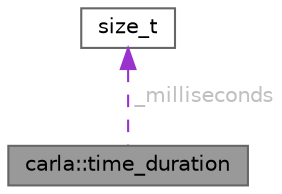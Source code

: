 digraph "carla::time_duration"
{
 // INTERACTIVE_SVG=YES
 // LATEX_PDF_SIZE
  bgcolor="transparent";
  edge [fontname=Helvetica,fontsize=10,labelfontname=Helvetica,labelfontsize=10];
  node [fontname=Helvetica,fontsize=10,shape=box,height=0.2,width=0.4];
  Node1 [id="Node000001",label="carla::time_duration",height=0.2,width=0.4,color="gray40", fillcolor="grey60", style="filled", fontcolor="black",tooltip="Positive time duration up to milliseconds resolution."];
  Node2 -> Node1 [id="edge1_Node000001_Node000002",dir="back",color="darkorchid3",style="dashed",tooltip=" ",label=" _milliseconds",fontcolor="grey" ];
  Node2 [id="Node000002",label="size_t",height=0.2,width=0.4,color="gray40", fillcolor="white", style="filled",tooltip=" "];
}
